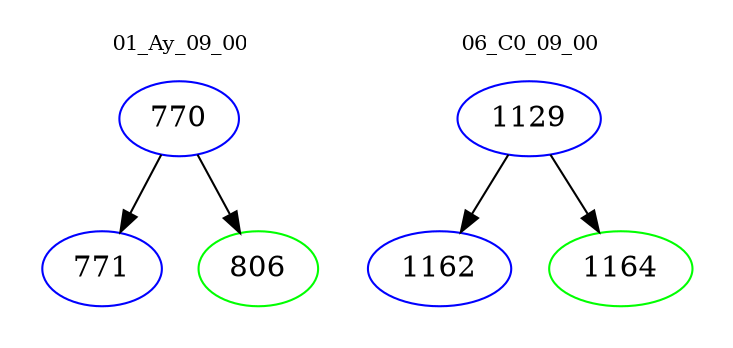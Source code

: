 digraph{
subgraph cluster_0 {
color = white
label = "01_Ay_09_00";
fontsize=10;
T0_770 [label="770", color="blue"]
T0_770 -> T0_771 [color="black"]
T0_771 [label="771", color="blue"]
T0_770 -> T0_806 [color="black"]
T0_806 [label="806", color="green"]
}
subgraph cluster_1 {
color = white
label = "06_C0_09_00";
fontsize=10;
T1_1129 [label="1129", color="blue"]
T1_1129 -> T1_1162 [color="black"]
T1_1162 [label="1162", color="blue"]
T1_1129 -> T1_1164 [color="black"]
T1_1164 [label="1164", color="green"]
}
}
